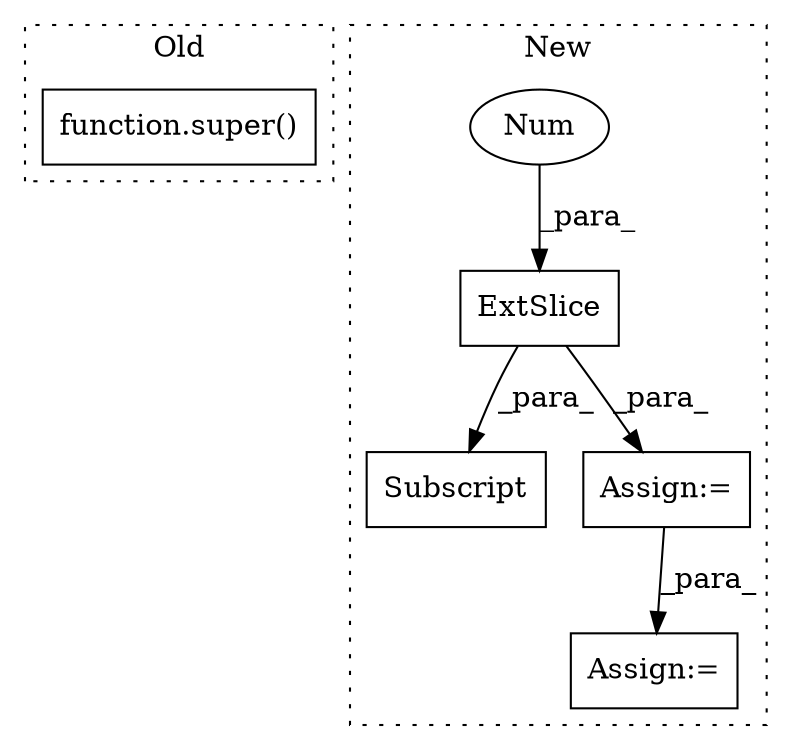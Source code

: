 digraph G {
subgraph cluster0 {
1 [label="function.super()" a="75" s="1250" l="7" shape="box"];
label = "Old";
style="dotted";
}
subgraph cluster1 {
2 [label="ExtSlice" a="85" s="418" l="1" shape="box"];
3 [label="Subscript" a="63" s="418,0" l="6,0" shape="box"];
4 [label="Num" a="76" s="422" l="1" shape="ellipse"];
5 [label="Assign:=" a="68" s="403" l="3" shape="box"];
6 [label="Assign:=" a="68" s="447" l="3" shape="box"];
label = "New";
style="dotted";
}
2 -> 3 [label="_para_"];
2 -> 5 [label="_para_"];
4 -> 2 [label="_para_"];
5 -> 6 [label="_para_"];
}